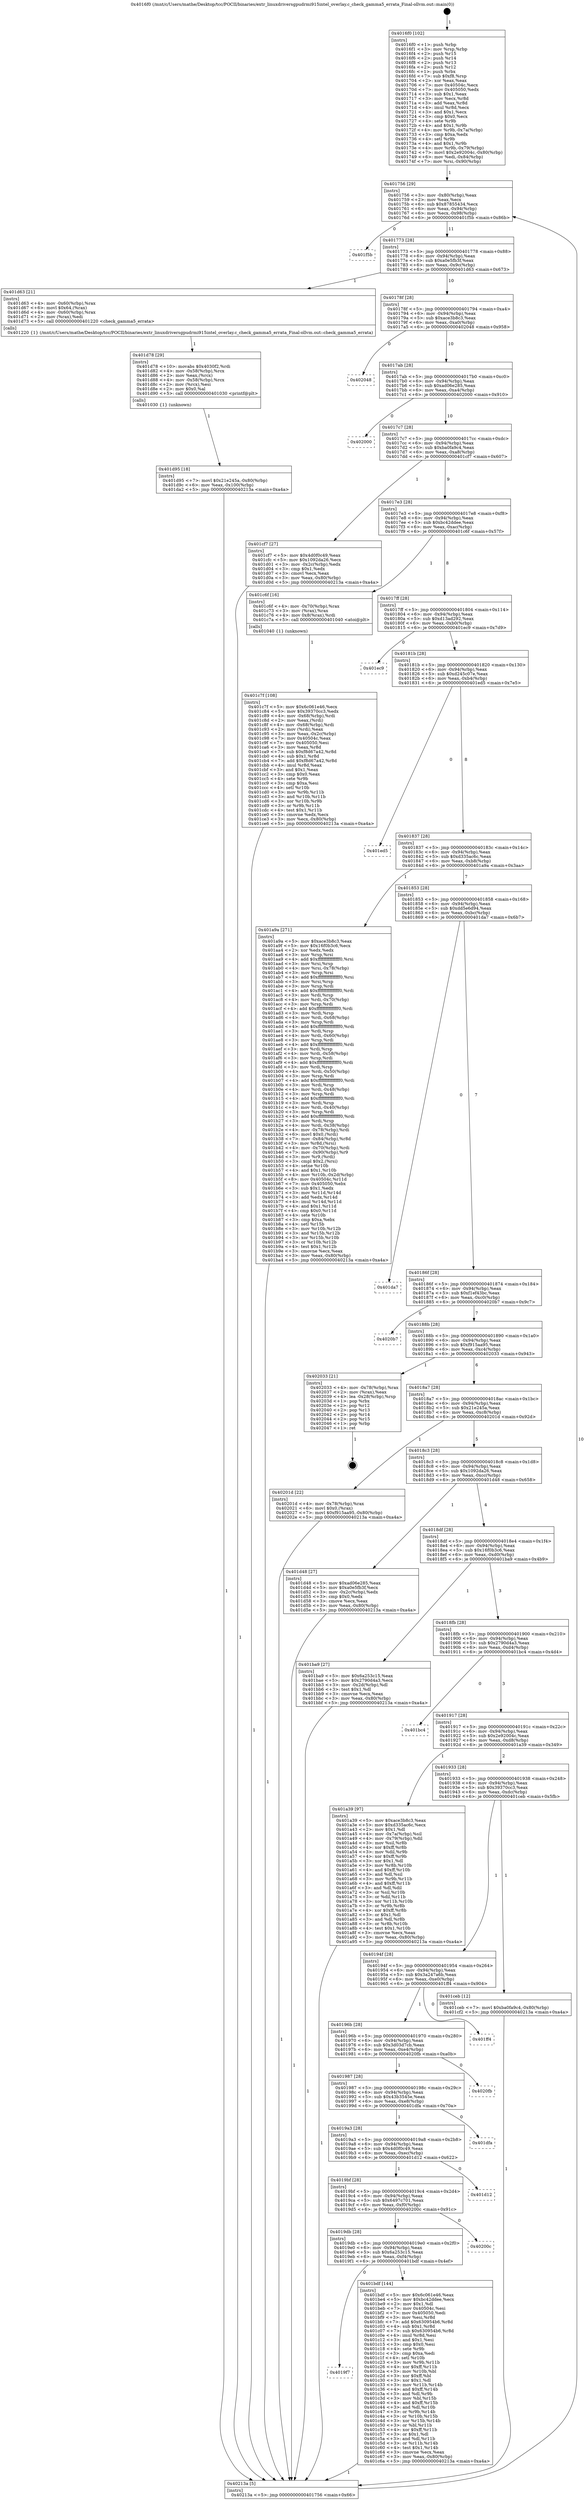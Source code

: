 digraph "0x4016f0" {
  label = "0x4016f0 (/mnt/c/Users/mathe/Desktop/tcc/POCII/binaries/extr_linuxdriversgpudrmi915intel_overlay.c_check_gamma5_errata_Final-ollvm.out::main(0))"
  labelloc = "t"
  node[shape=record]

  Entry [label="",width=0.3,height=0.3,shape=circle,fillcolor=black,style=filled]
  "0x401756" [label="{
     0x401756 [29]\l
     | [instrs]\l
     &nbsp;&nbsp;0x401756 \<+3\>: mov -0x80(%rbp),%eax\l
     &nbsp;&nbsp;0x401759 \<+2\>: mov %eax,%ecx\l
     &nbsp;&nbsp;0x40175b \<+6\>: sub $0x87855434,%ecx\l
     &nbsp;&nbsp;0x401761 \<+6\>: mov %eax,-0x94(%rbp)\l
     &nbsp;&nbsp;0x401767 \<+6\>: mov %ecx,-0x98(%rbp)\l
     &nbsp;&nbsp;0x40176d \<+6\>: je 0000000000401f5b \<main+0x86b\>\l
  }"]
  "0x401f5b" [label="{
     0x401f5b\l
  }", style=dashed]
  "0x401773" [label="{
     0x401773 [28]\l
     | [instrs]\l
     &nbsp;&nbsp;0x401773 \<+5\>: jmp 0000000000401778 \<main+0x88\>\l
     &nbsp;&nbsp;0x401778 \<+6\>: mov -0x94(%rbp),%eax\l
     &nbsp;&nbsp;0x40177e \<+5\>: sub $0xa0e5fb3f,%eax\l
     &nbsp;&nbsp;0x401783 \<+6\>: mov %eax,-0x9c(%rbp)\l
     &nbsp;&nbsp;0x401789 \<+6\>: je 0000000000401d63 \<main+0x673\>\l
  }"]
  Exit [label="",width=0.3,height=0.3,shape=circle,fillcolor=black,style=filled,peripheries=2]
  "0x401d63" [label="{
     0x401d63 [21]\l
     | [instrs]\l
     &nbsp;&nbsp;0x401d63 \<+4\>: mov -0x60(%rbp),%rax\l
     &nbsp;&nbsp;0x401d67 \<+6\>: movl $0x64,(%rax)\l
     &nbsp;&nbsp;0x401d6d \<+4\>: mov -0x60(%rbp),%rax\l
     &nbsp;&nbsp;0x401d71 \<+2\>: mov (%rax),%edi\l
     &nbsp;&nbsp;0x401d73 \<+5\>: call 0000000000401220 \<check_gamma5_errata\>\l
     | [calls]\l
     &nbsp;&nbsp;0x401220 \{1\} (/mnt/c/Users/mathe/Desktop/tcc/POCII/binaries/extr_linuxdriversgpudrmi915intel_overlay.c_check_gamma5_errata_Final-ollvm.out::check_gamma5_errata)\l
  }"]
  "0x40178f" [label="{
     0x40178f [28]\l
     | [instrs]\l
     &nbsp;&nbsp;0x40178f \<+5\>: jmp 0000000000401794 \<main+0xa4\>\l
     &nbsp;&nbsp;0x401794 \<+6\>: mov -0x94(%rbp),%eax\l
     &nbsp;&nbsp;0x40179a \<+5\>: sub $0xace3b8c3,%eax\l
     &nbsp;&nbsp;0x40179f \<+6\>: mov %eax,-0xa0(%rbp)\l
     &nbsp;&nbsp;0x4017a5 \<+6\>: je 0000000000402048 \<main+0x958\>\l
  }"]
  "0x401d95" [label="{
     0x401d95 [18]\l
     | [instrs]\l
     &nbsp;&nbsp;0x401d95 \<+7\>: movl $0x21e245a,-0x80(%rbp)\l
     &nbsp;&nbsp;0x401d9c \<+6\>: mov %eax,-0x100(%rbp)\l
     &nbsp;&nbsp;0x401da2 \<+5\>: jmp 000000000040213a \<main+0xa4a\>\l
  }"]
  "0x402048" [label="{
     0x402048\l
  }", style=dashed]
  "0x4017ab" [label="{
     0x4017ab [28]\l
     | [instrs]\l
     &nbsp;&nbsp;0x4017ab \<+5\>: jmp 00000000004017b0 \<main+0xc0\>\l
     &nbsp;&nbsp;0x4017b0 \<+6\>: mov -0x94(%rbp),%eax\l
     &nbsp;&nbsp;0x4017b6 \<+5\>: sub $0xad06e285,%eax\l
     &nbsp;&nbsp;0x4017bb \<+6\>: mov %eax,-0xa4(%rbp)\l
     &nbsp;&nbsp;0x4017c1 \<+6\>: je 0000000000402000 \<main+0x910\>\l
  }"]
  "0x401d78" [label="{
     0x401d78 [29]\l
     | [instrs]\l
     &nbsp;&nbsp;0x401d78 \<+10\>: movabs $0x4030f2,%rdi\l
     &nbsp;&nbsp;0x401d82 \<+4\>: mov -0x58(%rbp),%rcx\l
     &nbsp;&nbsp;0x401d86 \<+2\>: mov %eax,(%rcx)\l
     &nbsp;&nbsp;0x401d88 \<+4\>: mov -0x58(%rbp),%rcx\l
     &nbsp;&nbsp;0x401d8c \<+2\>: mov (%rcx),%esi\l
     &nbsp;&nbsp;0x401d8e \<+2\>: mov $0x0,%al\l
     &nbsp;&nbsp;0x401d90 \<+5\>: call 0000000000401030 \<printf@plt\>\l
     | [calls]\l
     &nbsp;&nbsp;0x401030 \{1\} (unknown)\l
  }"]
  "0x402000" [label="{
     0x402000\l
  }", style=dashed]
  "0x4017c7" [label="{
     0x4017c7 [28]\l
     | [instrs]\l
     &nbsp;&nbsp;0x4017c7 \<+5\>: jmp 00000000004017cc \<main+0xdc\>\l
     &nbsp;&nbsp;0x4017cc \<+6\>: mov -0x94(%rbp),%eax\l
     &nbsp;&nbsp;0x4017d2 \<+5\>: sub $0xba0fa9c4,%eax\l
     &nbsp;&nbsp;0x4017d7 \<+6\>: mov %eax,-0xa8(%rbp)\l
     &nbsp;&nbsp;0x4017dd \<+6\>: je 0000000000401cf7 \<main+0x607\>\l
  }"]
  "0x401c7f" [label="{
     0x401c7f [108]\l
     | [instrs]\l
     &nbsp;&nbsp;0x401c7f \<+5\>: mov $0x6c061e46,%ecx\l
     &nbsp;&nbsp;0x401c84 \<+5\>: mov $0x39370cc3,%edx\l
     &nbsp;&nbsp;0x401c89 \<+4\>: mov -0x68(%rbp),%rdi\l
     &nbsp;&nbsp;0x401c8d \<+2\>: mov %eax,(%rdi)\l
     &nbsp;&nbsp;0x401c8f \<+4\>: mov -0x68(%rbp),%rdi\l
     &nbsp;&nbsp;0x401c93 \<+2\>: mov (%rdi),%eax\l
     &nbsp;&nbsp;0x401c95 \<+3\>: mov %eax,-0x2c(%rbp)\l
     &nbsp;&nbsp;0x401c98 \<+7\>: mov 0x40504c,%eax\l
     &nbsp;&nbsp;0x401c9f \<+7\>: mov 0x405050,%esi\l
     &nbsp;&nbsp;0x401ca6 \<+3\>: mov %eax,%r8d\l
     &nbsp;&nbsp;0x401ca9 \<+7\>: sub $0xf8d67a42,%r8d\l
     &nbsp;&nbsp;0x401cb0 \<+4\>: sub $0x1,%r8d\l
     &nbsp;&nbsp;0x401cb4 \<+7\>: add $0xf8d67a42,%r8d\l
     &nbsp;&nbsp;0x401cbb \<+4\>: imul %r8d,%eax\l
     &nbsp;&nbsp;0x401cbf \<+3\>: and $0x1,%eax\l
     &nbsp;&nbsp;0x401cc2 \<+3\>: cmp $0x0,%eax\l
     &nbsp;&nbsp;0x401cc5 \<+4\>: sete %r9b\l
     &nbsp;&nbsp;0x401cc9 \<+3\>: cmp $0xa,%esi\l
     &nbsp;&nbsp;0x401ccc \<+4\>: setl %r10b\l
     &nbsp;&nbsp;0x401cd0 \<+3\>: mov %r9b,%r11b\l
     &nbsp;&nbsp;0x401cd3 \<+3\>: and %r10b,%r11b\l
     &nbsp;&nbsp;0x401cd6 \<+3\>: xor %r10b,%r9b\l
     &nbsp;&nbsp;0x401cd9 \<+3\>: or %r9b,%r11b\l
     &nbsp;&nbsp;0x401cdc \<+4\>: test $0x1,%r11b\l
     &nbsp;&nbsp;0x401ce0 \<+3\>: cmovne %edx,%ecx\l
     &nbsp;&nbsp;0x401ce3 \<+3\>: mov %ecx,-0x80(%rbp)\l
     &nbsp;&nbsp;0x401ce6 \<+5\>: jmp 000000000040213a \<main+0xa4a\>\l
  }"]
  "0x401cf7" [label="{
     0x401cf7 [27]\l
     | [instrs]\l
     &nbsp;&nbsp;0x401cf7 \<+5\>: mov $0x4d0f0c49,%eax\l
     &nbsp;&nbsp;0x401cfc \<+5\>: mov $0x1092da26,%ecx\l
     &nbsp;&nbsp;0x401d01 \<+3\>: mov -0x2c(%rbp),%edx\l
     &nbsp;&nbsp;0x401d04 \<+3\>: cmp $0x1,%edx\l
     &nbsp;&nbsp;0x401d07 \<+3\>: cmovl %ecx,%eax\l
     &nbsp;&nbsp;0x401d0a \<+3\>: mov %eax,-0x80(%rbp)\l
     &nbsp;&nbsp;0x401d0d \<+5\>: jmp 000000000040213a \<main+0xa4a\>\l
  }"]
  "0x4017e3" [label="{
     0x4017e3 [28]\l
     | [instrs]\l
     &nbsp;&nbsp;0x4017e3 \<+5\>: jmp 00000000004017e8 \<main+0xf8\>\l
     &nbsp;&nbsp;0x4017e8 \<+6\>: mov -0x94(%rbp),%eax\l
     &nbsp;&nbsp;0x4017ee \<+5\>: sub $0xbc42ddee,%eax\l
     &nbsp;&nbsp;0x4017f3 \<+6\>: mov %eax,-0xac(%rbp)\l
     &nbsp;&nbsp;0x4017f9 \<+6\>: je 0000000000401c6f \<main+0x57f\>\l
  }"]
  "0x4019f7" [label="{
     0x4019f7\l
  }", style=dashed]
  "0x401c6f" [label="{
     0x401c6f [16]\l
     | [instrs]\l
     &nbsp;&nbsp;0x401c6f \<+4\>: mov -0x70(%rbp),%rax\l
     &nbsp;&nbsp;0x401c73 \<+3\>: mov (%rax),%rax\l
     &nbsp;&nbsp;0x401c76 \<+4\>: mov 0x8(%rax),%rdi\l
     &nbsp;&nbsp;0x401c7a \<+5\>: call 0000000000401040 \<atoi@plt\>\l
     | [calls]\l
     &nbsp;&nbsp;0x401040 \{1\} (unknown)\l
  }"]
  "0x4017ff" [label="{
     0x4017ff [28]\l
     | [instrs]\l
     &nbsp;&nbsp;0x4017ff \<+5\>: jmp 0000000000401804 \<main+0x114\>\l
     &nbsp;&nbsp;0x401804 \<+6\>: mov -0x94(%rbp),%eax\l
     &nbsp;&nbsp;0x40180a \<+5\>: sub $0xd13ad292,%eax\l
     &nbsp;&nbsp;0x40180f \<+6\>: mov %eax,-0xb0(%rbp)\l
     &nbsp;&nbsp;0x401815 \<+6\>: je 0000000000401ec9 \<main+0x7d9\>\l
  }"]
  "0x401bdf" [label="{
     0x401bdf [144]\l
     | [instrs]\l
     &nbsp;&nbsp;0x401bdf \<+5\>: mov $0x6c061e46,%eax\l
     &nbsp;&nbsp;0x401be4 \<+5\>: mov $0xbc42ddee,%ecx\l
     &nbsp;&nbsp;0x401be9 \<+2\>: mov $0x1,%dl\l
     &nbsp;&nbsp;0x401beb \<+7\>: mov 0x40504c,%esi\l
     &nbsp;&nbsp;0x401bf2 \<+7\>: mov 0x405050,%edi\l
     &nbsp;&nbsp;0x401bf9 \<+3\>: mov %esi,%r8d\l
     &nbsp;&nbsp;0x401bfc \<+7\>: add $0x630954b6,%r8d\l
     &nbsp;&nbsp;0x401c03 \<+4\>: sub $0x1,%r8d\l
     &nbsp;&nbsp;0x401c07 \<+7\>: sub $0x630954b6,%r8d\l
     &nbsp;&nbsp;0x401c0e \<+4\>: imul %r8d,%esi\l
     &nbsp;&nbsp;0x401c12 \<+3\>: and $0x1,%esi\l
     &nbsp;&nbsp;0x401c15 \<+3\>: cmp $0x0,%esi\l
     &nbsp;&nbsp;0x401c18 \<+4\>: sete %r9b\l
     &nbsp;&nbsp;0x401c1c \<+3\>: cmp $0xa,%edi\l
     &nbsp;&nbsp;0x401c1f \<+4\>: setl %r10b\l
     &nbsp;&nbsp;0x401c23 \<+3\>: mov %r9b,%r11b\l
     &nbsp;&nbsp;0x401c26 \<+4\>: xor $0xff,%r11b\l
     &nbsp;&nbsp;0x401c2a \<+3\>: mov %r10b,%bl\l
     &nbsp;&nbsp;0x401c2d \<+3\>: xor $0xff,%bl\l
     &nbsp;&nbsp;0x401c30 \<+3\>: xor $0x1,%dl\l
     &nbsp;&nbsp;0x401c33 \<+3\>: mov %r11b,%r14b\l
     &nbsp;&nbsp;0x401c36 \<+4\>: and $0xff,%r14b\l
     &nbsp;&nbsp;0x401c3a \<+3\>: and %dl,%r9b\l
     &nbsp;&nbsp;0x401c3d \<+3\>: mov %bl,%r15b\l
     &nbsp;&nbsp;0x401c40 \<+4\>: and $0xff,%r15b\l
     &nbsp;&nbsp;0x401c44 \<+3\>: and %dl,%r10b\l
     &nbsp;&nbsp;0x401c47 \<+3\>: or %r9b,%r14b\l
     &nbsp;&nbsp;0x401c4a \<+3\>: or %r10b,%r15b\l
     &nbsp;&nbsp;0x401c4d \<+3\>: xor %r15b,%r14b\l
     &nbsp;&nbsp;0x401c50 \<+3\>: or %bl,%r11b\l
     &nbsp;&nbsp;0x401c53 \<+4\>: xor $0xff,%r11b\l
     &nbsp;&nbsp;0x401c57 \<+3\>: or $0x1,%dl\l
     &nbsp;&nbsp;0x401c5a \<+3\>: and %dl,%r11b\l
     &nbsp;&nbsp;0x401c5d \<+3\>: or %r11b,%r14b\l
     &nbsp;&nbsp;0x401c60 \<+4\>: test $0x1,%r14b\l
     &nbsp;&nbsp;0x401c64 \<+3\>: cmovne %ecx,%eax\l
     &nbsp;&nbsp;0x401c67 \<+3\>: mov %eax,-0x80(%rbp)\l
     &nbsp;&nbsp;0x401c6a \<+5\>: jmp 000000000040213a \<main+0xa4a\>\l
  }"]
  "0x401ec9" [label="{
     0x401ec9\l
  }", style=dashed]
  "0x40181b" [label="{
     0x40181b [28]\l
     | [instrs]\l
     &nbsp;&nbsp;0x40181b \<+5\>: jmp 0000000000401820 \<main+0x130\>\l
     &nbsp;&nbsp;0x401820 \<+6\>: mov -0x94(%rbp),%eax\l
     &nbsp;&nbsp;0x401826 \<+5\>: sub $0xd245c07e,%eax\l
     &nbsp;&nbsp;0x40182b \<+6\>: mov %eax,-0xb4(%rbp)\l
     &nbsp;&nbsp;0x401831 \<+6\>: je 0000000000401ed5 \<main+0x7e5\>\l
  }"]
  "0x4019db" [label="{
     0x4019db [28]\l
     | [instrs]\l
     &nbsp;&nbsp;0x4019db \<+5\>: jmp 00000000004019e0 \<main+0x2f0\>\l
     &nbsp;&nbsp;0x4019e0 \<+6\>: mov -0x94(%rbp),%eax\l
     &nbsp;&nbsp;0x4019e6 \<+5\>: sub $0x6a253c15,%eax\l
     &nbsp;&nbsp;0x4019eb \<+6\>: mov %eax,-0xf4(%rbp)\l
     &nbsp;&nbsp;0x4019f1 \<+6\>: je 0000000000401bdf \<main+0x4ef\>\l
  }"]
  "0x401ed5" [label="{
     0x401ed5\l
  }", style=dashed]
  "0x401837" [label="{
     0x401837 [28]\l
     | [instrs]\l
     &nbsp;&nbsp;0x401837 \<+5\>: jmp 000000000040183c \<main+0x14c\>\l
     &nbsp;&nbsp;0x40183c \<+6\>: mov -0x94(%rbp),%eax\l
     &nbsp;&nbsp;0x401842 \<+5\>: sub $0xd335ac6c,%eax\l
     &nbsp;&nbsp;0x401847 \<+6\>: mov %eax,-0xb8(%rbp)\l
     &nbsp;&nbsp;0x40184d \<+6\>: je 0000000000401a9a \<main+0x3aa\>\l
  }"]
  "0x40200c" [label="{
     0x40200c\l
  }", style=dashed]
  "0x401a9a" [label="{
     0x401a9a [271]\l
     | [instrs]\l
     &nbsp;&nbsp;0x401a9a \<+5\>: mov $0xace3b8c3,%eax\l
     &nbsp;&nbsp;0x401a9f \<+5\>: mov $0x16f0b3c6,%ecx\l
     &nbsp;&nbsp;0x401aa4 \<+2\>: xor %edx,%edx\l
     &nbsp;&nbsp;0x401aa6 \<+3\>: mov %rsp,%rsi\l
     &nbsp;&nbsp;0x401aa9 \<+4\>: add $0xfffffffffffffff0,%rsi\l
     &nbsp;&nbsp;0x401aad \<+3\>: mov %rsi,%rsp\l
     &nbsp;&nbsp;0x401ab0 \<+4\>: mov %rsi,-0x78(%rbp)\l
     &nbsp;&nbsp;0x401ab4 \<+3\>: mov %rsp,%rsi\l
     &nbsp;&nbsp;0x401ab7 \<+4\>: add $0xfffffffffffffff0,%rsi\l
     &nbsp;&nbsp;0x401abb \<+3\>: mov %rsi,%rsp\l
     &nbsp;&nbsp;0x401abe \<+3\>: mov %rsp,%rdi\l
     &nbsp;&nbsp;0x401ac1 \<+4\>: add $0xfffffffffffffff0,%rdi\l
     &nbsp;&nbsp;0x401ac5 \<+3\>: mov %rdi,%rsp\l
     &nbsp;&nbsp;0x401ac8 \<+4\>: mov %rdi,-0x70(%rbp)\l
     &nbsp;&nbsp;0x401acc \<+3\>: mov %rsp,%rdi\l
     &nbsp;&nbsp;0x401acf \<+4\>: add $0xfffffffffffffff0,%rdi\l
     &nbsp;&nbsp;0x401ad3 \<+3\>: mov %rdi,%rsp\l
     &nbsp;&nbsp;0x401ad6 \<+4\>: mov %rdi,-0x68(%rbp)\l
     &nbsp;&nbsp;0x401ada \<+3\>: mov %rsp,%rdi\l
     &nbsp;&nbsp;0x401add \<+4\>: add $0xfffffffffffffff0,%rdi\l
     &nbsp;&nbsp;0x401ae1 \<+3\>: mov %rdi,%rsp\l
     &nbsp;&nbsp;0x401ae4 \<+4\>: mov %rdi,-0x60(%rbp)\l
     &nbsp;&nbsp;0x401ae8 \<+3\>: mov %rsp,%rdi\l
     &nbsp;&nbsp;0x401aeb \<+4\>: add $0xfffffffffffffff0,%rdi\l
     &nbsp;&nbsp;0x401aef \<+3\>: mov %rdi,%rsp\l
     &nbsp;&nbsp;0x401af2 \<+4\>: mov %rdi,-0x58(%rbp)\l
     &nbsp;&nbsp;0x401af6 \<+3\>: mov %rsp,%rdi\l
     &nbsp;&nbsp;0x401af9 \<+4\>: add $0xfffffffffffffff0,%rdi\l
     &nbsp;&nbsp;0x401afd \<+3\>: mov %rdi,%rsp\l
     &nbsp;&nbsp;0x401b00 \<+4\>: mov %rdi,-0x50(%rbp)\l
     &nbsp;&nbsp;0x401b04 \<+3\>: mov %rsp,%rdi\l
     &nbsp;&nbsp;0x401b07 \<+4\>: add $0xfffffffffffffff0,%rdi\l
     &nbsp;&nbsp;0x401b0b \<+3\>: mov %rdi,%rsp\l
     &nbsp;&nbsp;0x401b0e \<+4\>: mov %rdi,-0x48(%rbp)\l
     &nbsp;&nbsp;0x401b12 \<+3\>: mov %rsp,%rdi\l
     &nbsp;&nbsp;0x401b15 \<+4\>: add $0xfffffffffffffff0,%rdi\l
     &nbsp;&nbsp;0x401b19 \<+3\>: mov %rdi,%rsp\l
     &nbsp;&nbsp;0x401b1c \<+4\>: mov %rdi,-0x40(%rbp)\l
     &nbsp;&nbsp;0x401b20 \<+3\>: mov %rsp,%rdi\l
     &nbsp;&nbsp;0x401b23 \<+4\>: add $0xfffffffffffffff0,%rdi\l
     &nbsp;&nbsp;0x401b27 \<+3\>: mov %rdi,%rsp\l
     &nbsp;&nbsp;0x401b2a \<+4\>: mov %rdi,-0x38(%rbp)\l
     &nbsp;&nbsp;0x401b2e \<+4\>: mov -0x78(%rbp),%rdi\l
     &nbsp;&nbsp;0x401b32 \<+6\>: movl $0x0,(%rdi)\l
     &nbsp;&nbsp;0x401b38 \<+7\>: mov -0x84(%rbp),%r8d\l
     &nbsp;&nbsp;0x401b3f \<+3\>: mov %r8d,(%rsi)\l
     &nbsp;&nbsp;0x401b42 \<+4\>: mov -0x70(%rbp),%rdi\l
     &nbsp;&nbsp;0x401b46 \<+7\>: mov -0x90(%rbp),%r9\l
     &nbsp;&nbsp;0x401b4d \<+3\>: mov %r9,(%rdi)\l
     &nbsp;&nbsp;0x401b50 \<+3\>: cmpl $0x2,(%rsi)\l
     &nbsp;&nbsp;0x401b53 \<+4\>: setne %r10b\l
     &nbsp;&nbsp;0x401b57 \<+4\>: and $0x1,%r10b\l
     &nbsp;&nbsp;0x401b5b \<+4\>: mov %r10b,-0x2d(%rbp)\l
     &nbsp;&nbsp;0x401b5f \<+8\>: mov 0x40504c,%r11d\l
     &nbsp;&nbsp;0x401b67 \<+7\>: mov 0x405050,%ebx\l
     &nbsp;&nbsp;0x401b6e \<+3\>: sub $0x1,%edx\l
     &nbsp;&nbsp;0x401b71 \<+3\>: mov %r11d,%r14d\l
     &nbsp;&nbsp;0x401b74 \<+3\>: add %edx,%r14d\l
     &nbsp;&nbsp;0x401b77 \<+4\>: imul %r14d,%r11d\l
     &nbsp;&nbsp;0x401b7b \<+4\>: and $0x1,%r11d\l
     &nbsp;&nbsp;0x401b7f \<+4\>: cmp $0x0,%r11d\l
     &nbsp;&nbsp;0x401b83 \<+4\>: sete %r10b\l
     &nbsp;&nbsp;0x401b87 \<+3\>: cmp $0xa,%ebx\l
     &nbsp;&nbsp;0x401b8a \<+4\>: setl %r15b\l
     &nbsp;&nbsp;0x401b8e \<+3\>: mov %r10b,%r12b\l
     &nbsp;&nbsp;0x401b91 \<+3\>: and %r15b,%r12b\l
     &nbsp;&nbsp;0x401b94 \<+3\>: xor %r15b,%r10b\l
     &nbsp;&nbsp;0x401b97 \<+3\>: or %r10b,%r12b\l
     &nbsp;&nbsp;0x401b9a \<+4\>: test $0x1,%r12b\l
     &nbsp;&nbsp;0x401b9e \<+3\>: cmovne %ecx,%eax\l
     &nbsp;&nbsp;0x401ba1 \<+3\>: mov %eax,-0x80(%rbp)\l
     &nbsp;&nbsp;0x401ba4 \<+5\>: jmp 000000000040213a \<main+0xa4a\>\l
  }"]
  "0x401853" [label="{
     0x401853 [28]\l
     | [instrs]\l
     &nbsp;&nbsp;0x401853 \<+5\>: jmp 0000000000401858 \<main+0x168\>\l
     &nbsp;&nbsp;0x401858 \<+6\>: mov -0x94(%rbp),%eax\l
     &nbsp;&nbsp;0x40185e \<+5\>: sub $0xdd5e6d94,%eax\l
     &nbsp;&nbsp;0x401863 \<+6\>: mov %eax,-0xbc(%rbp)\l
     &nbsp;&nbsp;0x401869 \<+6\>: je 0000000000401da7 \<main+0x6b7\>\l
  }"]
  "0x4019bf" [label="{
     0x4019bf [28]\l
     | [instrs]\l
     &nbsp;&nbsp;0x4019bf \<+5\>: jmp 00000000004019c4 \<main+0x2d4\>\l
     &nbsp;&nbsp;0x4019c4 \<+6\>: mov -0x94(%rbp),%eax\l
     &nbsp;&nbsp;0x4019ca \<+5\>: sub $0x6497c701,%eax\l
     &nbsp;&nbsp;0x4019cf \<+6\>: mov %eax,-0xf0(%rbp)\l
     &nbsp;&nbsp;0x4019d5 \<+6\>: je 000000000040200c \<main+0x91c\>\l
  }"]
  "0x401da7" [label="{
     0x401da7\l
  }", style=dashed]
  "0x40186f" [label="{
     0x40186f [28]\l
     | [instrs]\l
     &nbsp;&nbsp;0x40186f \<+5\>: jmp 0000000000401874 \<main+0x184\>\l
     &nbsp;&nbsp;0x401874 \<+6\>: mov -0x94(%rbp),%eax\l
     &nbsp;&nbsp;0x40187a \<+5\>: sub $0xf1ef43bc,%eax\l
     &nbsp;&nbsp;0x40187f \<+6\>: mov %eax,-0xc0(%rbp)\l
     &nbsp;&nbsp;0x401885 \<+6\>: je 00000000004020b7 \<main+0x9c7\>\l
  }"]
  "0x401d12" [label="{
     0x401d12\l
  }", style=dashed]
  "0x4020b7" [label="{
     0x4020b7\l
  }", style=dashed]
  "0x40188b" [label="{
     0x40188b [28]\l
     | [instrs]\l
     &nbsp;&nbsp;0x40188b \<+5\>: jmp 0000000000401890 \<main+0x1a0\>\l
     &nbsp;&nbsp;0x401890 \<+6\>: mov -0x94(%rbp),%eax\l
     &nbsp;&nbsp;0x401896 \<+5\>: sub $0xf915aa95,%eax\l
     &nbsp;&nbsp;0x40189b \<+6\>: mov %eax,-0xc4(%rbp)\l
     &nbsp;&nbsp;0x4018a1 \<+6\>: je 0000000000402033 \<main+0x943\>\l
  }"]
  "0x4019a3" [label="{
     0x4019a3 [28]\l
     | [instrs]\l
     &nbsp;&nbsp;0x4019a3 \<+5\>: jmp 00000000004019a8 \<main+0x2b8\>\l
     &nbsp;&nbsp;0x4019a8 \<+6\>: mov -0x94(%rbp),%eax\l
     &nbsp;&nbsp;0x4019ae \<+5\>: sub $0x4d0f0c49,%eax\l
     &nbsp;&nbsp;0x4019b3 \<+6\>: mov %eax,-0xec(%rbp)\l
     &nbsp;&nbsp;0x4019b9 \<+6\>: je 0000000000401d12 \<main+0x622\>\l
  }"]
  "0x402033" [label="{
     0x402033 [21]\l
     | [instrs]\l
     &nbsp;&nbsp;0x402033 \<+4\>: mov -0x78(%rbp),%rax\l
     &nbsp;&nbsp;0x402037 \<+2\>: mov (%rax),%eax\l
     &nbsp;&nbsp;0x402039 \<+4\>: lea -0x28(%rbp),%rsp\l
     &nbsp;&nbsp;0x40203d \<+1\>: pop %rbx\l
     &nbsp;&nbsp;0x40203e \<+2\>: pop %r12\l
     &nbsp;&nbsp;0x402040 \<+2\>: pop %r13\l
     &nbsp;&nbsp;0x402042 \<+2\>: pop %r14\l
     &nbsp;&nbsp;0x402044 \<+2\>: pop %r15\l
     &nbsp;&nbsp;0x402046 \<+1\>: pop %rbp\l
     &nbsp;&nbsp;0x402047 \<+1\>: ret\l
  }"]
  "0x4018a7" [label="{
     0x4018a7 [28]\l
     | [instrs]\l
     &nbsp;&nbsp;0x4018a7 \<+5\>: jmp 00000000004018ac \<main+0x1bc\>\l
     &nbsp;&nbsp;0x4018ac \<+6\>: mov -0x94(%rbp),%eax\l
     &nbsp;&nbsp;0x4018b2 \<+5\>: sub $0x21e245a,%eax\l
     &nbsp;&nbsp;0x4018b7 \<+6\>: mov %eax,-0xc8(%rbp)\l
     &nbsp;&nbsp;0x4018bd \<+6\>: je 000000000040201d \<main+0x92d\>\l
  }"]
  "0x401dfa" [label="{
     0x401dfa\l
  }", style=dashed]
  "0x40201d" [label="{
     0x40201d [22]\l
     | [instrs]\l
     &nbsp;&nbsp;0x40201d \<+4\>: mov -0x78(%rbp),%rax\l
     &nbsp;&nbsp;0x402021 \<+6\>: movl $0x0,(%rax)\l
     &nbsp;&nbsp;0x402027 \<+7\>: movl $0xf915aa95,-0x80(%rbp)\l
     &nbsp;&nbsp;0x40202e \<+5\>: jmp 000000000040213a \<main+0xa4a\>\l
  }"]
  "0x4018c3" [label="{
     0x4018c3 [28]\l
     | [instrs]\l
     &nbsp;&nbsp;0x4018c3 \<+5\>: jmp 00000000004018c8 \<main+0x1d8\>\l
     &nbsp;&nbsp;0x4018c8 \<+6\>: mov -0x94(%rbp),%eax\l
     &nbsp;&nbsp;0x4018ce \<+5\>: sub $0x1092da26,%eax\l
     &nbsp;&nbsp;0x4018d3 \<+6\>: mov %eax,-0xcc(%rbp)\l
     &nbsp;&nbsp;0x4018d9 \<+6\>: je 0000000000401d48 \<main+0x658\>\l
  }"]
  "0x401987" [label="{
     0x401987 [28]\l
     | [instrs]\l
     &nbsp;&nbsp;0x401987 \<+5\>: jmp 000000000040198c \<main+0x29c\>\l
     &nbsp;&nbsp;0x40198c \<+6\>: mov -0x94(%rbp),%eax\l
     &nbsp;&nbsp;0x401992 \<+5\>: sub $0x43b3545e,%eax\l
     &nbsp;&nbsp;0x401997 \<+6\>: mov %eax,-0xe8(%rbp)\l
     &nbsp;&nbsp;0x40199d \<+6\>: je 0000000000401dfa \<main+0x70a\>\l
  }"]
  "0x401d48" [label="{
     0x401d48 [27]\l
     | [instrs]\l
     &nbsp;&nbsp;0x401d48 \<+5\>: mov $0xad06e285,%eax\l
     &nbsp;&nbsp;0x401d4d \<+5\>: mov $0xa0e5fb3f,%ecx\l
     &nbsp;&nbsp;0x401d52 \<+3\>: mov -0x2c(%rbp),%edx\l
     &nbsp;&nbsp;0x401d55 \<+3\>: cmp $0x0,%edx\l
     &nbsp;&nbsp;0x401d58 \<+3\>: cmove %ecx,%eax\l
     &nbsp;&nbsp;0x401d5b \<+3\>: mov %eax,-0x80(%rbp)\l
     &nbsp;&nbsp;0x401d5e \<+5\>: jmp 000000000040213a \<main+0xa4a\>\l
  }"]
  "0x4018df" [label="{
     0x4018df [28]\l
     | [instrs]\l
     &nbsp;&nbsp;0x4018df \<+5\>: jmp 00000000004018e4 \<main+0x1f4\>\l
     &nbsp;&nbsp;0x4018e4 \<+6\>: mov -0x94(%rbp),%eax\l
     &nbsp;&nbsp;0x4018ea \<+5\>: sub $0x16f0b3c6,%eax\l
     &nbsp;&nbsp;0x4018ef \<+6\>: mov %eax,-0xd0(%rbp)\l
     &nbsp;&nbsp;0x4018f5 \<+6\>: je 0000000000401ba9 \<main+0x4b9\>\l
  }"]
  "0x4020fb" [label="{
     0x4020fb\l
  }", style=dashed]
  "0x401ba9" [label="{
     0x401ba9 [27]\l
     | [instrs]\l
     &nbsp;&nbsp;0x401ba9 \<+5\>: mov $0x6a253c15,%eax\l
     &nbsp;&nbsp;0x401bae \<+5\>: mov $0x2790d4a3,%ecx\l
     &nbsp;&nbsp;0x401bb3 \<+3\>: mov -0x2d(%rbp),%dl\l
     &nbsp;&nbsp;0x401bb6 \<+3\>: test $0x1,%dl\l
     &nbsp;&nbsp;0x401bb9 \<+3\>: cmovne %ecx,%eax\l
     &nbsp;&nbsp;0x401bbc \<+3\>: mov %eax,-0x80(%rbp)\l
     &nbsp;&nbsp;0x401bbf \<+5\>: jmp 000000000040213a \<main+0xa4a\>\l
  }"]
  "0x4018fb" [label="{
     0x4018fb [28]\l
     | [instrs]\l
     &nbsp;&nbsp;0x4018fb \<+5\>: jmp 0000000000401900 \<main+0x210\>\l
     &nbsp;&nbsp;0x401900 \<+6\>: mov -0x94(%rbp),%eax\l
     &nbsp;&nbsp;0x401906 \<+5\>: sub $0x2790d4a3,%eax\l
     &nbsp;&nbsp;0x40190b \<+6\>: mov %eax,-0xd4(%rbp)\l
     &nbsp;&nbsp;0x401911 \<+6\>: je 0000000000401bc4 \<main+0x4d4\>\l
  }"]
  "0x40196b" [label="{
     0x40196b [28]\l
     | [instrs]\l
     &nbsp;&nbsp;0x40196b \<+5\>: jmp 0000000000401970 \<main+0x280\>\l
     &nbsp;&nbsp;0x401970 \<+6\>: mov -0x94(%rbp),%eax\l
     &nbsp;&nbsp;0x401976 \<+5\>: sub $0x3d03d7cb,%eax\l
     &nbsp;&nbsp;0x40197b \<+6\>: mov %eax,-0xe4(%rbp)\l
     &nbsp;&nbsp;0x401981 \<+6\>: je 00000000004020fb \<main+0xa0b\>\l
  }"]
  "0x401bc4" [label="{
     0x401bc4\l
  }", style=dashed]
  "0x401917" [label="{
     0x401917 [28]\l
     | [instrs]\l
     &nbsp;&nbsp;0x401917 \<+5\>: jmp 000000000040191c \<main+0x22c\>\l
     &nbsp;&nbsp;0x40191c \<+6\>: mov -0x94(%rbp),%eax\l
     &nbsp;&nbsp;0x401922 \<+5\>: sub $0x2e92004c,%eax\l
     &nbsp;&nbsp;0x401927 \<+6\>: mov %eax,-0xd8(%rbp)\l
     &nbsp;&nbsp;0x40192d \<+6\>: je 0000000000401a39 \<main+0x349\>\l
  }"]
  "0x401ff4" [label="{
     0x401ff4\l
  }", style=dashed]
  "0x401a39" [label="{
     0x401a39 [97]\l
     | [instrs]\l
     &nbsp;&nbsp;0x401a39 \<+5\>: mov $0xace3b8c3,%eax\l
     &nbsp;&nbsp;0x401a3e \<+5\>: mov $0xd335ac6c,%ecx\l
     &nbsp;&nbsp;0x401a43 \<+2\>: mov $0x1,%dl\l
     &nbsp;&nbsp;0x401a45 \<+4\>: mov -0x7a(%rbp),%sil\l
     &nbsp;&nbsp;0x401a49 \<+4\>: mov -0x79(%rbp),%dil\l
     &nbsp;&nbsp;0x401a4d \<+3\>: mov %sil,%r8b\l
     &nbsp;&nbsp;0x401a50 \<+4\>: xor $0xff,%r8b\l
     &nbsp;&nbsp;0x401a54 \<+3\>: mov %dil,%r9b\l
     &nbsp;&nbsp;0x401a57 \<+4\>: xor $0xff,%r9b\l
     &nbsp;&nbsp;0x401a5b \<+3\>: xor $0x1,%dl\l
     &nbsp;&nbsp;0x401a5e \<+3\>: mov %r8b,%r10b\l
     &nbsp;&nbsp;0x401a61 \<+4\>: and $0xff,%r10b\l
     &nbsp;&nbsp;0x401a65 \<+3\>: and %dl,%sil\l
     &nbsp;&nbsp;0x401a68 \<+3\>: mov %r9b,%r11b\l
     &nbsp;&nbsp;0x401a6b \<+4\>: and $0xff,%r11b\l
     &nbsp;&nbsp;0x401a6f \<+3\>: and %dl,%dil\l
     &nbsp;&nbsp;0x401a72 \<+3\>: or %sil,%r10b\l
     &nbsp;&nbsp;0x401a75 \<+3\>: or %dil,%r11b\l
     &nbsp;&nbsp;0x401a78 \<+3\>: xor %r11b,%r10b\l
     &nbsp;&nbsp;0x401a7b \<+3\>: or %r9b,%r8b\l
     &nbsp;&nbsp;0x401a7e \<+4\>: xor $0xff,%r8b\l
     &nbsp;&nbsp;0x401a82 \<+3\>: or $0x1,%dl\l
     &nbsp;&nbsp;0x401a85 \<+3\>: and %dl,%r8b\l
     &nbsp;&nbsp;0x401a88 \<+3\>: or %r8b,%r10b\l
     &nbsp;&nbsp;0x401a8b \<+4\>: test $0x1,%r10b\l
     &nbsp;&nbsp;0x401a8f \<+3\>: cmovne %ecx,%eax\l
     &nbsp;&nbsp;0x401a92 \<+3\>: mov %eax,-0x80(%rbp)\l
     &nbsp;&nbsp;0x401a95 \<+5\>: jmp 000000000040213a \<main+0xa4a\>\l
  }"]
  "0x401933" [label="{
     0x401933 [28]\l
     | [instrs]\l
     &nbsp;&nbsp;0x401933 \<+5\>: jmp 0000000000401938 \<main+0x248\>\l
     &nbsp;&nbsp;0x401938 \<+6\>: mov -0x94(%rbp),%eax\l
     &nbsp;&nbsp;0x40193e \<+5\>: sub $0x39370cc3,%eax\l
     &nbsp;&nbsp;0x401943 \<+6\>: mov %eax,-0xdc(%rbp)\l
     &nbsp;&nbsp;0x401949 \<+6\>: je 0000000000401ceb \<main+0x5fb\>\l
  }"]
  "0x40213a" [label="{
     0x40213a [5]\l
     | [instrs]\l
     &nbsp;&nbsp;0x40213a \<+5\>: jmp 0000000000401756 \<main+0x66\>\l
  }"]
  "0x4016f0" [label="{
     0x4016f0 [102]\l
     | [instrs]\l
     &nbsp;&nbsp;0x4016f0 \<+1\>: push %rbp\l
     &nbsp;&nbsp;0x4016f1 \<+3\>: mov %rsp,%rbp\l
     &nbsp;&nbsp;0x4016f4 \<+2\>: push %r15\l
     &nbsp;&nbsp;0x4016f6 \<+2\>: push %r14\l
     &nbsp;&nbsp;0x4016f8 \<+2\>: push %r13\l
     &nbsp;&nbsp;0x4016fa \<+2\>: push %r12\l
     &nbsp;&nbsp;0x4016fc \<+1\>: push %rbx\l
     &nbsp;&nbsp;0x4016fd \<+7\>: sub $0xf8,%rsp\l
     &nbsp;&nbsp;0x401704 \<+2\>: xor %eax,%eax\l
     &nbsp;&nbsp;0x401706 \<+7\>: mov 0x40504c,%ecx\l
     &nbsp;&nbsp;0x40170d \<+7\>: mov 0x405050,%edx\l
     &nbsp;&nbsp;0x401714 \<+3\>: sub $0x1,%eax\l
     &nbsp;&nbsp;0x401717 \<+3\>: mov %ecx,%r8d\l
     &nbsp;&nbsp;0x40171a \<+3\>: add %eax,%r8d\l
     &nbsp;&nbsp;0x40171d \<+4\>: imul %r8d,%ecx\l
     &nbsp;&nbsp;0x401721 \<+3\>: and $0x1,%ecx\l
     &nbsp;&nbsp;0x401724 \<+3\>: cmp $0x0,%ecx\l
     &nbsp;&nbsp;0x401727 \<+4\>: sete %r9b\l
     &nbsp;&nbsp;0x40172b \<+4\>: and $0x1,%r9b\l
     &nbsp;&nbsp;0x40172f \<+4\>: mov %r9b,-0x7a(%rbp)\l
     &nbsp;&nbsp;0x401733 \<+3\>: cmp $0xa,%edx\l
     &nbsp;&nbsp;0x401736 \<+4\>: setl %r9b\l
     &nbsp;&nbsp;0x40173a \<+4\>: and $0x1,%r9b\l
     &nbsp;&nbsp;0x40173e \<+4\>: mov %r9b,-0x79(%rbp)\l
     &nbsp;&nbsp;0x401742 \<+7\>: movl $0x2e92004c,-0x80(%rbp)\l
     &nbsp;&nbsp;0x401749 \<+6\>: mov %edi,-0x84(%rbp)\l
     &nbsp;&nbsp;0x40174f \<+7\>: mov %rsi,-0x90(%rbp)\l
  }"]
  "0x40194f" [label="{
     0x40194f [28]\l
     | [instrs]\l
     &nbsp;&nbsp;0x40194f \<+5\>: jmp 0000000000401954 \<main+0x264\>\l
     &nbsp;&nbsp;0x401954 \<+6\>: mov -0x94(%rbp),%eax\l
     &nbsp;&nbsp;0x40195a \<+5\>: sub $0x3a247a6b,%eax\l
     &nbsp;&nbsp;0x40195f \<+6\>: mov %eax,-0xe0(%rbp)\l
     &nbsp;&nbsp;0x401965 \<+6\>: je 0000000000401ff4 \<main+0x904\>\l
  }"]
  "0x401ceb" [label="{
     0x401ceb [12]\l
     | [instrs]\l
     &nbsp;&nbsp;0x401ceb \<+7\>: movl $0xba0fa9c4,-0x80(%rbp)\l
     &nbsp;&nbsp;0x401cf2 \<+5\>: jmp 000000000040213a \<main+0xa4a\>\l
  }"]
  Entry -> "0x4016f0" [label=" 1"]
  "0x401756" -> "0x401f5b" [label=" 0"]
  "0x401756" -> "0x401773" [label=" 11"]
  "0x402033" -> Exit [label=" 1"]
  "0x401773" -> "0x401d63" [label=" 1"]
  "0x401773" -> "0x40178f" [label=" 10"]
  "0x40201d" -> "0x40213a" [label=" 1"]
  "0x40178f" -> "0x402048" [label=" 0"]
  "0x40178f" -> "0x4017ab" [label=" 10"]
  "0x401d95" -> "0x40213a" [label=" 1"]
  "0x4017ab" -> "0x402000" [label=" 0"]
  "0x4017ab" -> "0x4017c7" [label=" 10"]
  "0x401d78" -> "0x401d95" [label=" 1"]
  "0x4017c7" -> "0x401cf7" [label=" 1"]
  "0x4017c7" -> "0x4017e3" [label=" 9"]
  "0x401d63" -> "0x401d78" [label=" 1"]
  "0x4017e3" -> "0x401c6f" [label=" 1"]
  "0x4017e3" -> "0x4017ff" [label=" 8"]
  "0x401d48" -> "0x40213a" [label=" 1"]
  "0x4017ff" -> "0x401ec9" [label=" 0"]
  "0x4017ff" -> "0x40181b" [label=" 8"]
  "0x401cf7" -> "0x40213a" [label=" 1"]
  "0x40181b" -> "0x401ed5" [label=" 0"]
  "0x40181b" -> "0x401837" [label=" 8"]
  "0x401c7f" -> "0x40213a" [label=" 1"]
  "0x401837" -> "0x401a9a" [label=" 1"]
  "0x401837" -> "0x401853" [label=" 7"]
  "0x401c6f" -> "0x401c7f" [label=" 1"]
  "0x401853" -> "0x401da7" [label=" 0"]
  "0x401853" -> "0x40186f" [label=" 7"]
  "0x4019db" -> "0x4019f7" [label=" 0"]
  "0x40186f" -> "0x4020b7" [label=" 0"]
  "0x40186f" -> "0x40188b" [label=" 7"]
  "0x4019db" -> "0x401bdf" [label=" 1"]
  "0x40188b" -> "0x402033" [label=" 1"]
  "0x40188b" -> "0x4018a7" [label=" 6"]
  "0x4019bf" -> "0x4019db" [label=" 1"]
  "0x4018a7" -> "0x40201d" [label=" 1"]
  "0x4018a7" -> "0x4018c3" [label=" 5"]
  "0x4019bf" -> "0x40200c" [label=" 0"]
  "0x4018c3" -> "0x401d48" [label=" 1"]
  "0x4018c3" -> "0x4018df" [label=" 4"]
  "0x4019a3" -> "0x4019bf" [label=" 1"]
  "0x4018df" -> "0x401ba9" [label=" 1"]
  "0x4018df" -> "0x4018fb" [label=" 3"]
  "0x4019a3" -> "0x401d12" [label=" 0"]
  "0x4018fb" -> "0x401bc4" [label=" 0"]
  "0x4018fb" -> "0x401917" [label=" 3"]
  "0x401987" -> "0x4019a3" [label=" 1"]
  "0x401917" -> "0x401a39" [label=" 1"]
  "0x401917" -> "0x401933" [label=" 2"]
  "0x401a39" -> "0x40213a" [label=" 1"]
  "0x4016f0" -> "0x401756" [label=" 1"]
  "0x40213a" -> "0x401756" [label=" 10"]
  "0x401987" -> "0x401dfa" [label=" 0"]
  "0x401a9a" -> "0x40213a" [label=" 1"]
  "0x401ba9" -> "0x40213a" [label=" 1"]
  "0x40196b" -> "0x401987" [label=" 1"]
  "0x401933" -> "0x401ceb" [label=" 1"]
  "0x401933" -> "0x40194f" [label=" 1"]
  "0x401bdf" -> "0x40213a" [label=" 1"]
  "0x40194f" -> "0x401ff4" [label=" 0"]
  "0x40194f" -> "0x40196b" [label=" 1"]
  "0x401ceb" -> "0x40213a" [label=" 1"]
  "0x40196b" -> "0x4020fb" [label=" 0"]
}
